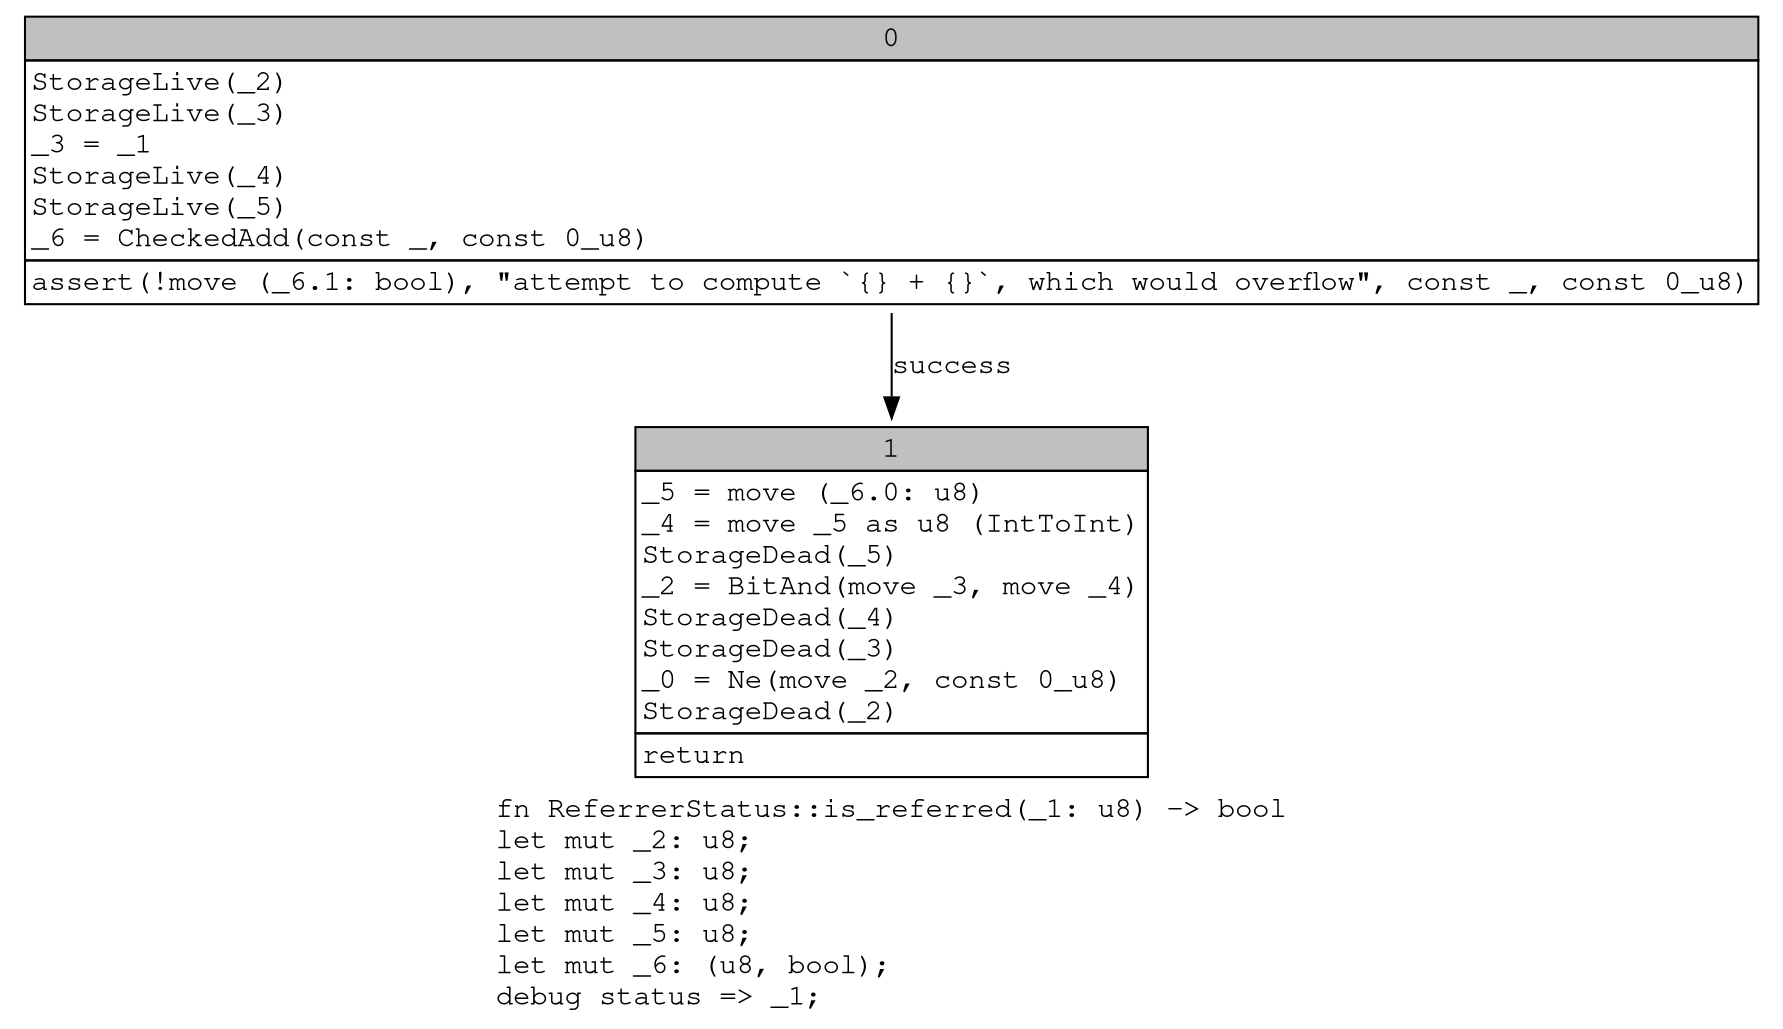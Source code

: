 digraph Mir_0_4406 {
    graph [fontname="Courier, monospace"];
    node [fontname="Courier, monospace"];
    edge [fontname="Courier, monospace"];
    label=<fn ReferrerStatus::is_referred(_1: u8) -&gt; bool<br align="left"/>let mut _2: u8;<br align="left"/>let mut _3: u8;<br align="left"/>let mut _4: u8;<br align="left"/>let mut _5: u8;<br align="left"/>let mut _6: (u8, bool);<br align="left"/>debug status =&gt; _1;<br align="left"/>>;
    bb0__0_4406 [shape="none", label=<<table border="0" cellborder="1" cellspacing="0"><tr><td bgcolor="gray" align="center" colspan="1">0</td></tr><tr><td align="left" balign="left">StorageLive(_2)<br/>StorageLive(_3)<br/>_3 = _1<br/>StorageLive(_4)<br/>StorageLive(_5)<br/>_6 = CheckedAdd(const _, const 0_u8)<br/></td></tr><tr><td align="left">assert(!move (_6.1: bool), &quot;attempt to compute `{} + {}`, which would overflow&quot;, const _, const 0_u8)</td></tr></table>>];
    bb1__0_4406 [shape="none", label=<<table border="0" cellborder="1" cellspacing="0"><tr><td bgcolor="gray" align="center" colspan="1">1</td></tr><tr><td align="left" balign="left">_5 = move (_6.0: u8)<br/>_4 = move _5 as u8 (IntToInt)<br/>StorageDead(_5)<br/>_2 = BitAnd(move _3, move _4)<br/>StorageDead(_4)<br/>StorageDead(_3)<br/>_0 = Ne(move _2, const 0_u8)<br/>StorageDead(_2)<br/></td></tr><tr><td align="left">return</td></tr></table>>];
    bb0__0_4406 -> bb1__0_4406 [label="success"];
}
